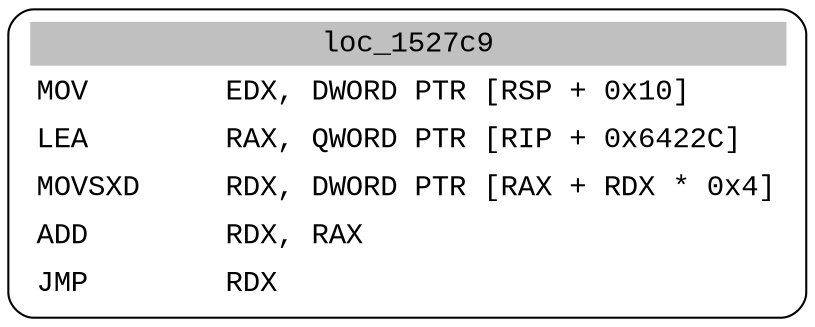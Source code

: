 digraph asm_graph {
1941 [
shape="Mrecord" fontname="Courier New"label =<<table border="0" cellborder="0" cellpadding="3"><tr><td align="center" colspan="2" bgcolor="grey">loc_1527c9</td></tr><tr><td align="left">MOV        EDX, DWORD PTR [RSP + 0x10]</td></tr><tr><td align="left">LEA        RAX, QWORD PTR [RIP + 0x6422C]</td></tr><tr><td align="left">MOVSXD     RDX, DWORD PTR [RAX + RDX * 0x4]</td></tr><tr><td align="left">ADD        RDX, RAX</td></tr><tr><td align="left">JMP        RDX</td></tr></table>> ];
}